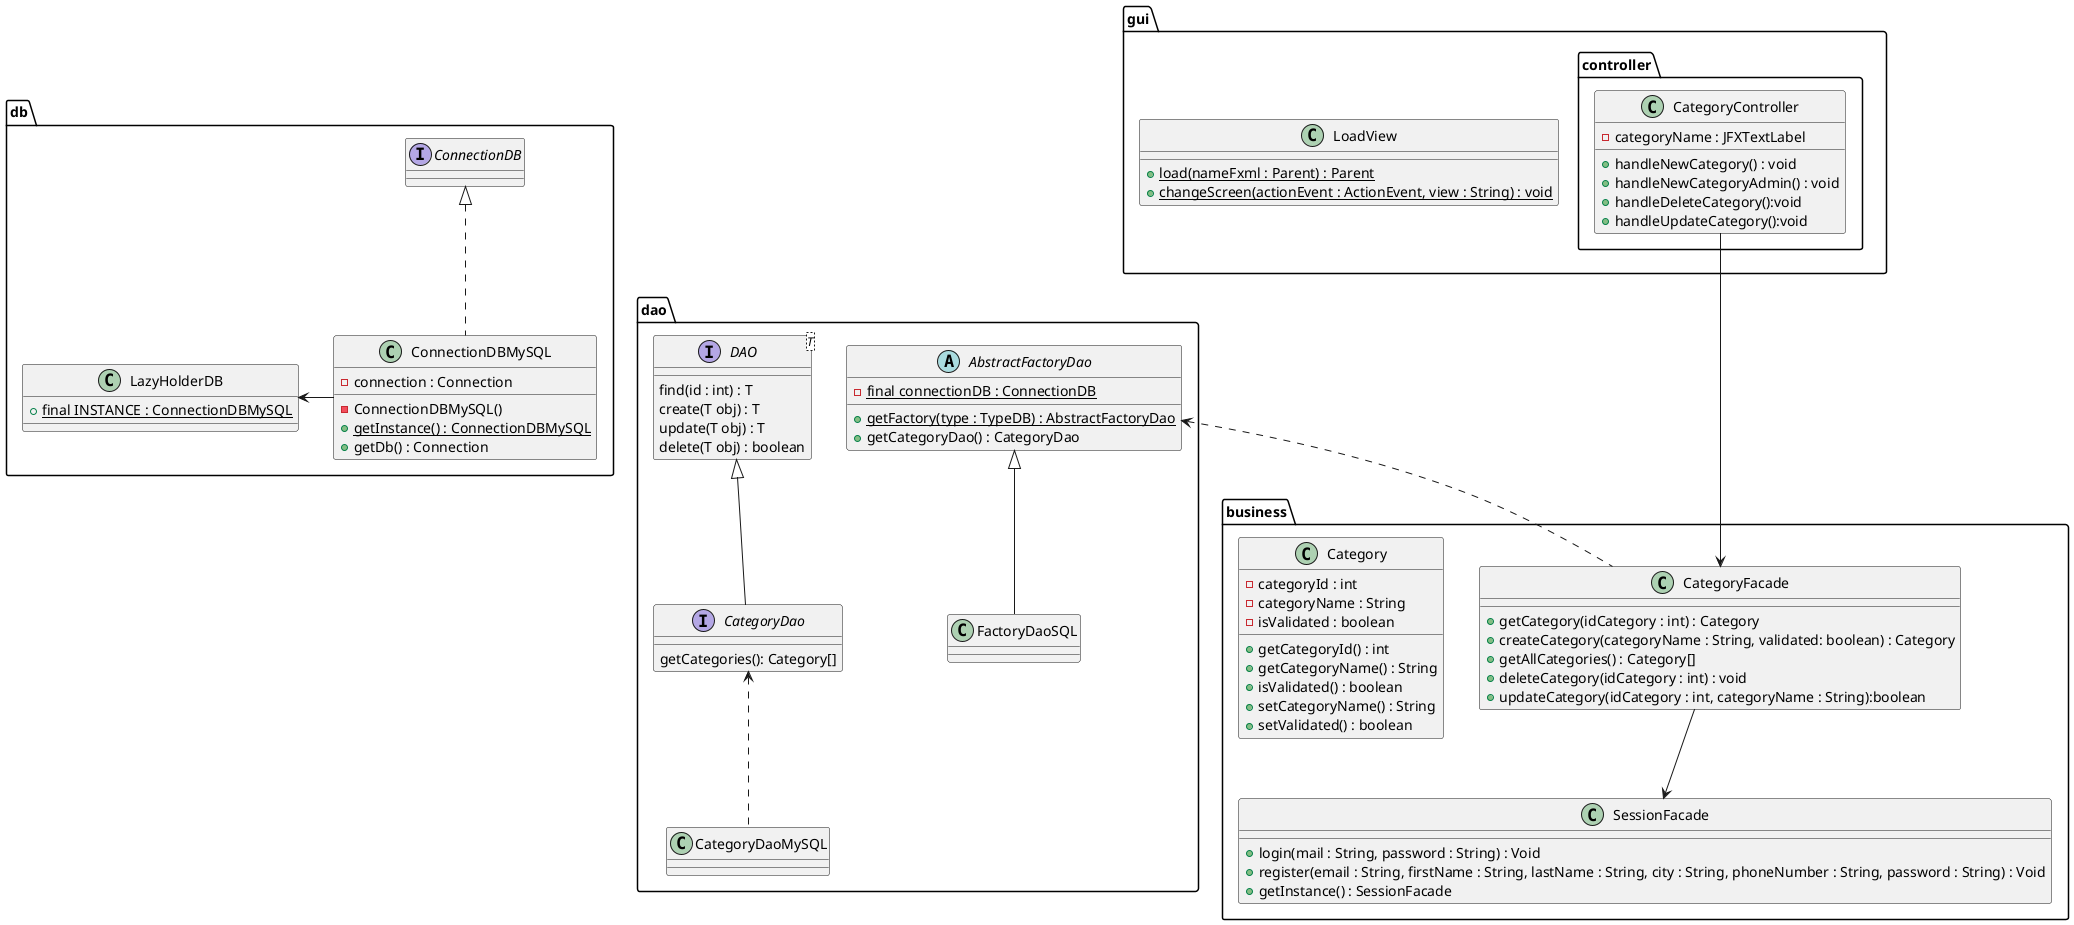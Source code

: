 @startuml

package dao {


    interface CategoryDao{
        getCategories(): Category[]
    }
    class CategoryDaoMySQL
    AbstractFactoryDao <|-- FactoryDaoSQL
    CategoryDao <.. CategoryDaoMySQL

    interface DAO<T>{
        find(id : int) : T
        create(T obj) : T
        update(T obj) : T
        delete(T obj) : boolean
    }

    abstract AbstractFactoryDao{
        - {static} final connectionDB : ConnectionDB
        + {static} getFactory(type : TypeDB) : AbstractFactoryDao
        + getCategoryDao() : CategoryDao
    }

    class FactoryDaoSQL{
    }


    DAO <|-- CategoryDao
}
package db{
    class ConnectionDBMySQL{
        - connection : Connection
        - ConnectionDBMySQL()
        + {static} getInstance() : ConnectionDBMySQL
        + getDb() : Connection
    }

    class LazyHolderDB{
        + {static} final INSTANCE : ConnectionDBMySQL
    }
    interface ConnectionDB
    ConnectionDBMySQL -Left-> LazyHolderDB
    ConnectionDBMySQL .up.|> ConnectionDB

}
package business{
    class CategoryFacade{
    + getCategory(idCategory : int) : Category
    + createCategory(categoryName : String, validated: boolean) : Category
    + getAllCategories() : Category[]
    + deleteCategory(idCategory : int) : void
    + updateCategory(idCategory : int, categoryName : String):boolean
    }
    class SessionFacade{
        + login(mail : String, password : String) : Void
        + register(email : String, firstName : String, lastName : String, city : String, phoneNumber : String, password : String) : Void
        + getInstance() : SessionFacade
    }

    CategoryFacade --> SessionFacade
    class Category{
        -categoryId : int
        -categoryName : String
        -isValidated : boolean
        + getCategoryId() : int
        + getCategoryName() : String
        + isValidated() : boolean
        + setCategoryName() : String
        + setValidated() : boolean

    }

}

package gui{

    class LoadView{
        + {static} load(nameFxml : Parent) : Parent
        + {static} changeScreen(actionEvent : ActionEvent, view : String) : void
    }

    package controller{
        class CategoryController{
            -categoryName : JFXTextLabel
            + handleNewCategory() : void
            + handleNewCategoryAdmin() : void
            + handleDeleteCategory():void
            + handleUpdateCategory():void
        }
    }
}
CategoryFacade <--Up- CategoryController
CategoryFacade .Up.> AbstractFactoryDao



@enduml